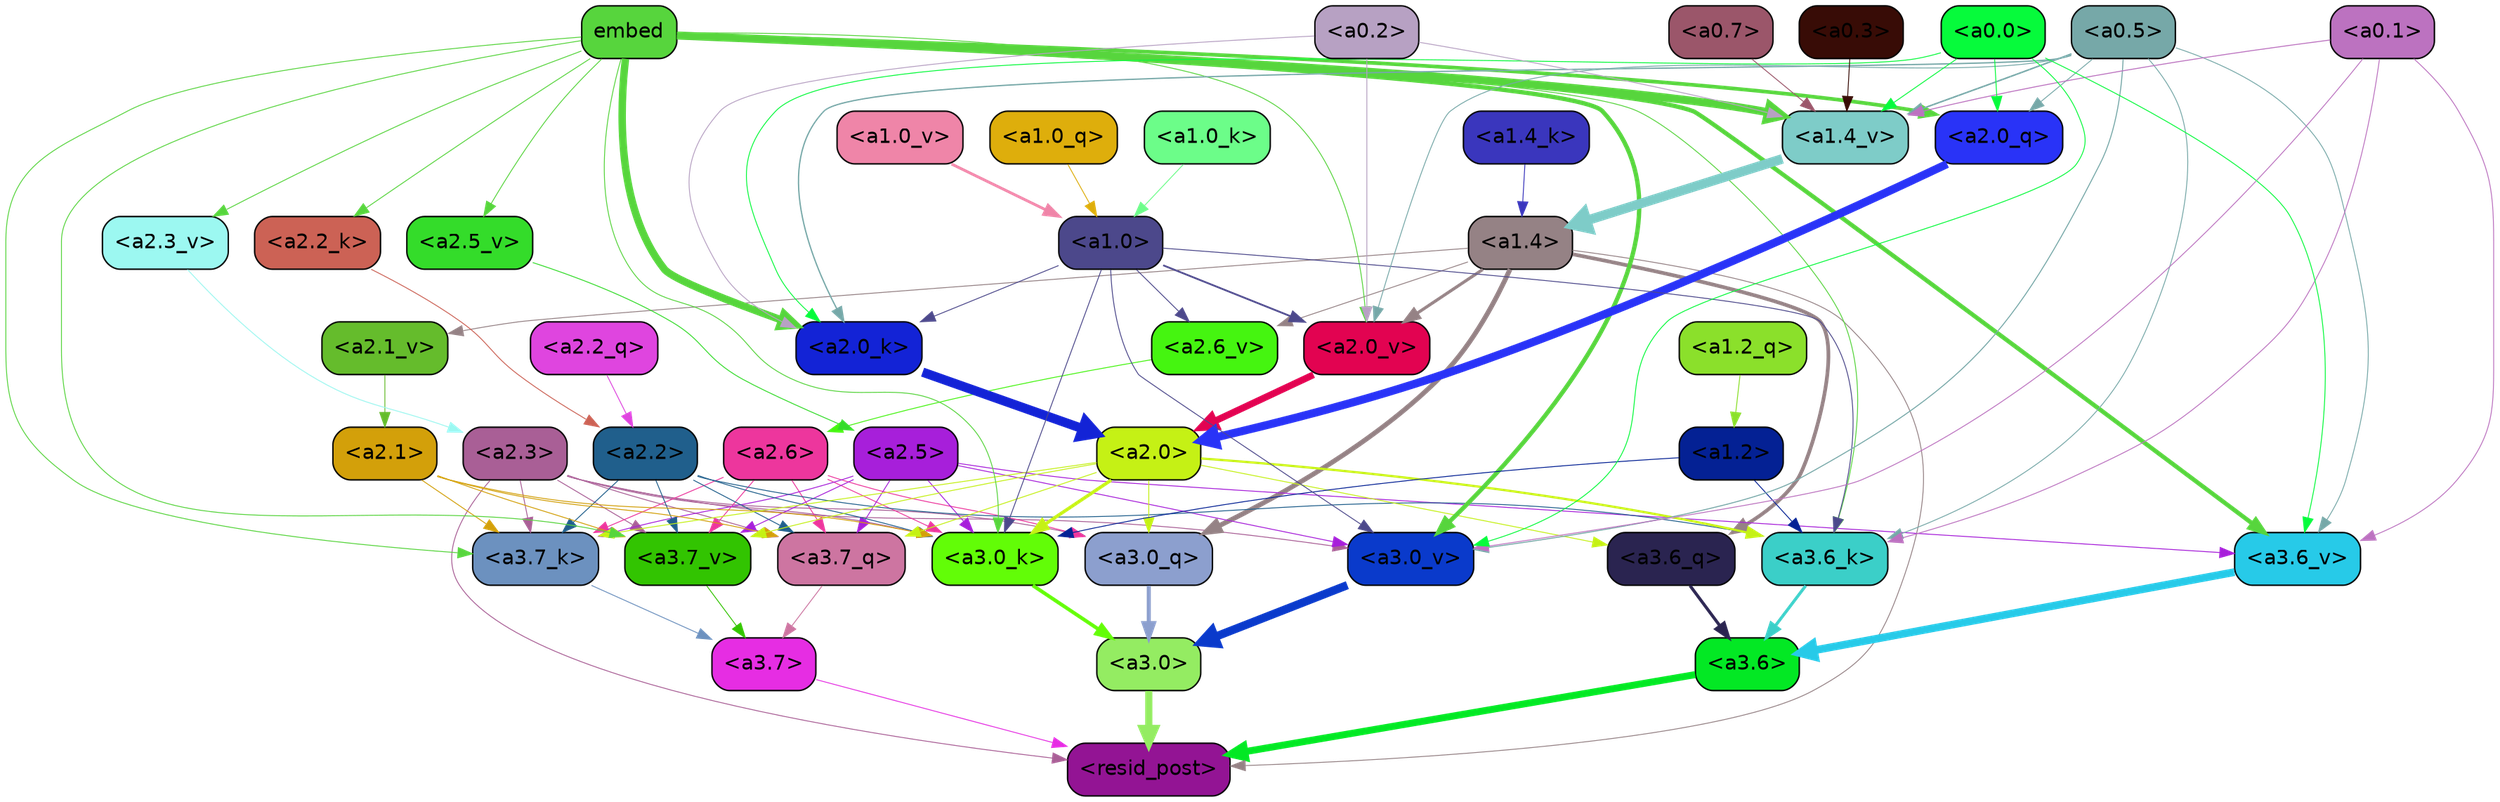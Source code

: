 strict digraph "" {
	graph [bgcolor=transparent,
		layout=dot,
		overlap=false,
		splines=true
	];
	"<a3.7>"	[color=black,
		fillcolor="#e62de3",
		fontname=Helvetica,
		shape=box,
		style="filled, rounded"];
	"<resid_post>"	[color=black,
		fillcolor="#931494",
		fontname=Helvetica,
		shape=box,
		style="filled, rounded"];
	"<a3.7>" -> "<resid_post>"	[color="#e62de3",
		penwidth=0.6];
	"<a3.6>"	[color=black,
		fillcolor="#03e824",
		fontname=Helvetica,
		shape=box,
		style="filled, rounded"];
	"<a3.6>" -> "<resid_post>"	[color="#03e824",
		penwidth=4.753257989883423];
	"<a3.0>"	[color=black,
		fillcolor="#94ec62",
		fontname=Helvetica,
		shape=box,
		style="filled, rounded"];
	"<a3.0>" -> "<resid_post>"	[color="#94ec62",
		penwidth=4.90053927898407];
	"<a2.3>"	[color=black,
		fillcolor="#a95f96",
		fontname=Helvetica,
		shape=box,
		style="filled, rounded"];
	"<a2.3>" -> "<resid_post>"	[color="#a95f96",
		penwidth=0.6];
	"<a3.7_q>"	[color=black,
		fillcolor="#cd75a1",
		fontname=Helvetica,
		shape=box,
		style="filled, rounded"];
	"<a2.3>" -> "<a3.7_q>"	[color="#a95f96",
		penwidth=0.6];
	"<a3.0_q>"	[color=black,
		fillcolor="#8c9fce",
		fontname=Helvetica,
		shape=box,
		style="filled, rounded"];
	"<a2.3>" -> "<a3.0_q>"	[color="#a95f96",
		penwidth=0.6];
	"<a3.7_k>"	[color=black,
		fillcolor="#6c91bf",
		fontname=Helvetica,
		shape=box,
		style="filled, rounded"];
	"<a2.3>" -> "<a3.7_k>"	[color="#a95f96",
		penwidth=0.6];
	"<a3.0_k>"	[color=black,
		fillcolor="#62fd07",
		fontname=Helvetica,
		shape=box,
		style="filled, rounded"];
	"<a2.3>" -> "<a3.0_k>"	[color="#a95f96",
		penwidth=0.6];
	"<a3.7_v>"	[color=black,
		fillcolor="#32c401",
		fontname=Helvetica,
		shape=box,
		style="filled, rounded"];
	"<a2.3>" -> "<a3.7_v>"	[color="#a95f96",
		penwidth=0.6];
	"<a3.0_v>"	[color=black,
		fillcolor="#0a3acb",
		fontname=Helvetica,
		shape=box,
		style="filled, rounded"];
	"<a2.3>" -> "<a3.0_v>"	[color="#a95f96",
		penwidth=0.6];
	"<a1.4>"	[color=black,
		fillcolor="#958285",
		fontname=Helvetica,
		shape=box,
		style="filled, rounded"];
	"<a1.4>" -> "<resid_post>"	[color="#958285",
		penwidth=0.6];
	"<a3.6_q>"	[color=black,
		fillcolor="#2a2450",
		fontname=Helvetica,
		shape=box,
		style="filled, rounded"];
	"<a1.4>" -> "<a3.6_q>"	[color="#958285",
		penwidth=2.5149343013763428];
	"<a1.4>" -> "<a3.0_q>"	[color="#958285",
		penwidth=3.2760138511657715];
	"<a2.6_v>"	[color=black,
		fillcolor="#45f510",
		fontname=Helvetica,
		shape=box,
		style="filled, rounded"];
	"<a1.4>" -> "<a2.6_v>"	[color="#958285",
		penwidth=0.6];
	"<a2.1_v>"	[color=black,
		fillcolor="#65bc2c",
		fontname=Helvetica,
		shape=box,
		style="filled, rounded"];
	"<a1.4>" -> "<a2.1_v>"	[color="#958285",
		penwidth=0.6];
	"<a2.0_v>"	[color=black,
		fillcolor="#e20351",
		fontname=Helvetica,
		shape=box,
		style="filled, rounded"];
	"<a1.4>" -> "<a2.0_v>"	[color="#958285",
		penwidth=2.0870713144540787];
	"<a3.7_q>" -> "<a3.7>"	[color="#cd75a1",
		penwidth=0.6];
	"<a3.6_q>" -> "<a3.6>"	[color="#2a2450",
		penwidth=2.091020345687866];
	"<a3.0_q>" -> "<a3.0>"	[color="#8c9fce",
		penwidth=2.7421876192092896];
	"<a3.7_k>" -> "<a3.7>"	[color="#6c91bf",
		penwidth=0.6];
	"<a3.6_k>"	[color=black,
		fillcolor="#3bcfc8",
		fontname=Helvetica,
		shape=box,
		style="filled, rounded"];
	"<a3.6_k>" -> "<a3.6>"	[color="#3bcfc8",
		penwidth=2.048597991466522];
	"<a3.0_k>" -> "<a3.0>"	[color="#62fd07",
		penwidth=2.476402521133423];
	"<a3.7_v>" -> "<a3.7>"	[color="#32c401",
		penwidth=0.6];
	"<a3.6_v>"	[color=black,
		fillcolor="#27cae8",
		fontname=Helvetica,
		shape=box,
		style="filled, rounded"];
	"<a3.6_v>" -> "<a3.6>"	[color="#27cae8",
		penwidth=5.2550448179244995];
	"<a3.0_v>" -> "<a3.0>"	[color="#0a3acb",
		penwidth=5.652270674705505];
	"<a2.6>"	[color=black,
		fillcolor="#ed369d",
		fontname=Helvetica,
		shape=box,
		style="filled, rounded"];
	"<a2.6>" -> "<a3.7_q>"	[color="#ed369d",
		penwidth=0.6];
	"<a2.6>" -> "<a3.0_q>"	[color="#ed369d",
		penwidth=0.6];
	"<a2.6>" -> "<a3.7_k>"	[color="#ed369d",
		penwidth=0.6];
	"<a2.6>" -> "<a3.0_k>"	[color="#ed369d",
		penwidth=0.6];
	"<a2.6>" -> "<a3.7_v>"	[color="#ed369d",
		penwidth=0.6];
	"<a2.5>"	[color=black,
		fillcolor="#a71fda",
		fontname=Helvetica,
		shape=box,
		style="filled, rounded"];
	"<a2.5>" -> "<a3.7_q>"	[color="#a71fda",
		penwidth=0.6];
	"<a2.5>" -> "<a3.7_k>"	[color="#a71fda",
		penwidth=0.6];
	"<a2.5>" -> "<a3.0_k>"	[color="#a71fda",
		penwidth=0.6];
	"<a2.5>" -> "<a3.7_v>"	[color="#a71fda",
		penwidth=0.6];
	"<a2.5>" -> "<a3.6_v>"	[color="#a71fda",
		penwidth=0.6];
	"<a2.5>" -> "<a3.0_v>"	[color="#a71fda",
		penwidth=0.6];
	"<a2.2>"	[color=black,
		fillcolor="#205f8c",
		fontname=Helvetica,
		shape=box,
		style="filled, rounded"];
	"<a2.2>" -> "<a3.7_q>"	[color="#205f8c",
		penwidth=0.6];
	"<a2.2>" -> "<a3.7_k>"	[color="#205f8c",
		penwidth=0.6];
	"<a2.2>" -> "<a3.6_k>"	[color="#205f8c",
		penwidth=0.6];
	"<a2.2>" -> "<a3.0_k>"	[color="#205f8c",
		penwidth=0.6];
	"<a2.2>" -> "<a3.7_v>"	[color="#205f8c",
		penwidth=0.6];
	"<a2.1>"	[color=black,
		fillcolor="#d3a00a",
		fontname=Helvetica,
		shape=box,
		style="filled, rounded"];
	"<a2.1>" -> "<a3.7_q>"	[color="#d3a00a",
		penwidth=0.6];
	"<a2.1>" -> "<a3.7_k>"	[color="#d3a00a",
		penwidth=0.6];
	"<a2.1>" -> "<a3.0_k>"	[color="#d3a00a",
		penwidth=0.6];
	"<a2.1>" -> "<a3.7_v>"	[color="#d3a00a",
		penwidth=0.6];
	"<a2.0>"	[color=black,
		fillcolor="#c5f115",
		fontname=Helvetica,
		shape=box,
		style="filled, rounded"];
	"<a2.0>" -> "<a3.7_q>"	[color="#c5f115",
		penwidth=0.6];
	"<a2.0>" -> "<a3.6_q>"	[color="#c5f115",
		penwidth=0.6];
	"<a2.0>" -> "<a3.0_q>"	[color="#c5f115",
		penwidth=0.6];
	"<a2.0>" -> "<a3.7_k>"	[color="#c5f115",
		penwidth=0.6];
	"<a2.0>" -> "<a3.6_k>"	[color="#c5f115",
		penwidth=1.5290023684501648];
	"<a2.0>" -> "<a3.0_k>"	[color="#c5f115",
		penwidth=2.2635570764541626];
	"<a2.0>" -> "<a3.7_v>"	[color="#c5f115",
		penwidth=0.6];
	embed	[color=black,
		fillcolor="#57d53d",
		fontname=Helvetica,
		shape=box,
		style="filled, rounded"];
	embed -> "<a3.7_k>"	[color="#57d53d",
		penwidth=0.6];
	embed -> "<a3.6_k>"	[color="#57d53d",
		penwidth=0.6];
	embed -> "<a3.0_k>"	[color="#57d53d",
		penwidth=0.6];
	embed -> "<a3.7_v>"	[color="#57d53d",
		penwidth=0.6];
	embed -> "<a3.6_v>"	[color="#57d53d",
		penwidth=2.9556376338005066];
	embed -> "<a3.0_v>"	[color="#57d53d",
		penwidth=2.972973108291626];
	"<a2.0_q>"	[color=black,
		fillcolor="#2933f7",
		fontname=Helvetica,
		shape=box,
		style="filled, rounded"];
	embed -> "<a2.0_q>"	[color="#57d53d",
		penwidth=2.522909115999937];
	"<a2.2_k>"	[color=black,
		fillcolor="#cc6255",
		fontname=Helvetica,
		shape=box,
		style="filled, rounded"];
	embed -> "<a2.2_k>"	[color="#57d53d",
		penwidth=0.6];
	"<a2.0_k>"	[color=black,
		fillcolor="#1323d6",
		fontname=Helvetica,
		shape=box,
		style="filled, rounded"];
	embed -> "<a2.0_k>"	[color="#57d53d",
		penwidth=5.094568967819214];
	"<a2.5_v>"	[color=black,
		fillcolor="#34dc2a",
		fontname=Helvetica,
		shape=box,
		style="filled, rounded"];
	embed -> "<a2.5_v>"	[color="#57d53d",
		penwidth=0.6];
	"<a2.3_v>"	[color=black,
		fillcolor="#9cf8f1",
		fontname=Helvetica,
		shape=box,
		style="filled, rounded"];
	embed -> "<a2.3_v>"	[color="#57d53d",
		penwidth=0.6];
	embed -> "<a2.0_v>"	[color="#57d53d",
		penwidth=0.6];
	"<a1.4_v>"	[color=black,
		fillcolor="#7eccc8",
		fontname=Helvetica,
		shape=box,
		style="filled, rounded"];
	embed -> "<a1.4_v>"	[color="#57d53d",
		penwidth=5.504090070724487];
	"<a1.2>"	[color=black,
		fillcolor="#042194",
		fontname=Helvetica,
		shape=box,
		style="filled, rounded"];
	"<a1.2>" -> "<a3.6_k>"	[color="#042194",
		penwidth=0.6];
	"<a1.2>" -> "<a3.0_k>"	[color="#042194",
		penwidth=0.6];
	"<a1.0>"	[color=black,
		fillcolor="#4c488b",
		fontname=Helvetica,
		shape=box,
		style="filled, rounded"];
	"<a1.0>" -> "<a3.6_k>"	[color="#4c488b",
		penwidth=0.6];
	"<a1.0>" -> "<a3.0_k>"	[color="#4c488b",
		penwidth=0.6];
	"<a1.0>" -> "<a3.0_v>"	[color="#4c488b",
		penwidth=0.6];
	"<a1.0>" -> "<a2.0_k>"	[color="#4c488b",
		penwidth=0.6];
	"<a1.0>" -> "<a2.6_v>"	[color="#4c488b",
		penwidth=0.6];
	"<a1.0>" -> "<a2.0_v>"	[color="#4c488b",
		penwidth=1.2152502536773682];
	"<a0.5>"	[color=black,
		fillcolor="#76a8a8",
		fontname=Helvetica,
		shape=box,
		style="filled, rounded"];
	"<a0.5>" -> "<a3.6_k>"	[color="#76a8a8",
		penwidth=0.6];
	"<a0.5>" -> "<a3.6_v>"	[color="#76a8a8",
		penwidth=0.6];
	"<a0.5>" -> "<a3.0_v>"	[color="#76a8a8",
		penwidth=0.6790935099124908];
	"<a0.5>" -> "<a2.0_q>"	[color="#76a8a8",
		penwidth=0.6];
	"<a0.5>" -> "<a2.0_k>"	[color="#76a8a8",
		penwidth=0.8835153579711914];
	"<a0.5>" -> "<a2.0_v>"	[color="#76a8a8",
		penwidth=0.6];
	"<a0.5>" -> "<a1.4_v>"	[color="#76a8a8",
		penwidth=1.022335171699524];
	"<a0.1>"	[color=black,
		fillcolor="#bc72c0",
		fontname=Helvetica,
		shape=box,
		style="filled, rounded"];
	"<a0.1>" -> "<a3.6_k>"	[color="#bc72c0",
		penwidth=0.6];
	"<a0.1>" -> "<a3.6_v>"	[color="#bc72c0",
		penwidth=0.6];
	"<a0.1>" -> "<a3.0_v>"	[color="#bc72c0",
		penwidth=0.6];
	"<a0.1>" -> "<a1.4_v>"	[color="#bc72c0",
		penwidth=0.6438122987747192];
	"<a0.0>"	[color=black,
		fillcolor="#06fb3b",
		fontname=Helvetica,
		shape=box,
		style="filled, rounded"];
	"<a0.0>" -> "<a3.6_v>"	[color="#06fb3b",
		penwidth=0.6];
	"<a0.0>" -> "<a3.0_v>"	[color="#06fb3b",
		penwidth=0.6];
	"<a0.0>" -> "<a2.0_q>"	[color="#06fb3b",
		penwidth=0.6];
	"<a0.0>" -> "<a2.0_k>"	[color="#06fb3b",
		penwidth=0.6];
	"<a0.0>" -> "<a1.4_v>"	[color="#06fb3b",
		penwidth=0.6];
	"<a2.2_q>"	[color=black,
		fillcolor="#df45df",
		fontname=Helvetica,
		shape=box,
		style="filled, rounded"];
	"<a2.2_q>" -> "<a2.2>"	[color="#df45df",
		penwidth=0.6];
	"<a2.0_q>" -> "<a2.0>"	[color="#2933f7",
		penwidth=5.557696580886841];
	"<a2.2_k>" -> "<a2.2>"	[color="#cc6255",
		penwidth=0.6];
	"<a2.0_k>" -> "<a2.0>"	[color="#1323d6",
		penwidth=6.320472955703735];
	"<a2.6_v>" -> "<a2.6>"	[color="#45f510",
		penwidth=0.6];
	"<a2.5_v>" -> "<a2.5>"	[color="#34dc2a",
		penwidth=0.6];
	"<a2.3_v>" -> "<a2.3>"	[color="#9cf8f1",
		penwidth=0.6];
	"<a2.1_v>" -> "<a2.1>"	[color="#65bc2c",
		penwidth=0.6];
	"<a2.0_v>" -> "<a2.0>"	[color="#e20351",
		penwidth=4.611755967140198];
	"<a0.2>"	[color=black,
		fillcolor="#b7a1c3",
		fontname=Helvetica,
		shape=box,
		style="filled, rounded"];
	"<a0.2>" -> "<a2.0_k>"	[color="#b7a1c3",
		penwidth=0.6];
	"<a0.2>" -> "<a2.0_v>"	[color="#b7a1c3",
		penwidth=0.6];
	"<a0.2>" -> "<a1.4_v>"	[color="#b7a1c3",
		penwidth=0.6];
	"<a1.2_q>"	[color=black,
		fillcolor="#8be02b",
		fontname=Helvetica,
		shape=box,
		style="filled, rounded"];
	"<a1.2_q>" -> "<a1.2>"	[color="#8be02b",
		penwidth=0.6145738363265991];
	"<a1.0_q>"	[color=black,
		fillcolor="#deae0c",
		fontname=Helvetica,
		shape=box,
		style="filled, rounded"];
	"<a1.0_q>" -> "<a1.0>"	[color="#deae0c",
		penwidth=0.6];
	"<a1.4_k>"	[color=black,
		fillcolor="#3a36bd",
		fontname=Helvetica,
		shape=box,
		style="filled, rounded"];
	"<a1.4_k>" -> "<a1.4>"	[color="#3a36bd",
		penwidth=0.6];
	"<a1.0_k>"	[color=black,
		fillcolor="#6cfd89",
		fontname=Helvetica,
		shape=box,
		style="filled, rounded"];
	"<a1.0_k>" -> "<a1.0>"	[color="#6cfd89",
		penwidth=0.6];
	"<a1.4_v>" -> "<a1.4>"	[color="#7eccc8",
		penwidth=6.5241758823394775];
	"<a1.0_v>"	[color=black,
		fillcolor="#ef85a8",
		fontname=Helvetica,
		shape=box,
		style="filled, rounded"];
	"<a1.0_v>" -> "<a1.0>"	[color="#ef85a8",
		penwidth=1.8809151649475098];
	"<a0.7>"	[color=black,
		fillcolor="#9b566a",
		fontname=Helvetica,
		shape=box,
		style="filled, rounded"];
	"<a0.7>" -> "<a1.4_v>"	[color="#9b566a",
		penwidth=0.6];
	"<a0.3>"	[color=black,
		fillcolor="#380c06",
		fontname=Helvetica,
		shape=box,
		style="filled, rounded"];
	"<a0.3>" -> "<a1.4_v>"	[color="#380c06",
		penwidth=0.6];
}
